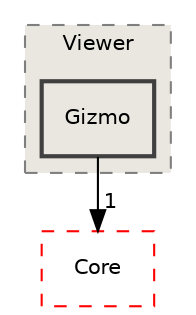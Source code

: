 digraph "/home/runner/work/Radium-Engine/Radium-Engine/src/Radium-Engine/src/Gui/Viewer/Gizmo"
{
 // INTERACTIVE_SVG=YES
 // LATEX_PDF_SIZE
  edge [fontname="Helvetica",fontsize="10",labelfontname="Helvetica",labelfontsize="10"];
  node [fontname="Helvetica",fontsize="10",shape=record];
  compound=true
  subgraph clusterdir_b04feb2291820e8d3d098807c21e4559 {
    graph [ bgcolor="#eae7e0", pencolor="grey50", style="filled,dashed,", label="Viewer", fontname="Helvetica", fontsize="10", URL="dir_b04feb2291820e8d3d098807c21e4559.html"]
  dir_48f4a0e7ee74be957161ce5a9fe8f935 [shape=box, label="Gizmo", style="filled,bold,", fillcolor="#eae7e0", color="grey25", URL="dir_48f4a0e7ee74be957161ce5a9fe8f935.html"];
  }
  dir_a2f0e5642e47e7ed59fe0f0829eafb5f [shape=box, label="Core", style="dashed,", fillcolor="#eae7e0", color="red", URL="dir_a2f0e5642e47e7ed59fe0f0829eafb5f.html"];
  dir_48f4a0e7ee74be957161ce5a9fe8f935->dir_a2f0e5642e47e7ed59fe0f0829eafb5f [headlabel="1", labeldistance=1.5 headhref="dir_000015_000008.html"];
}
